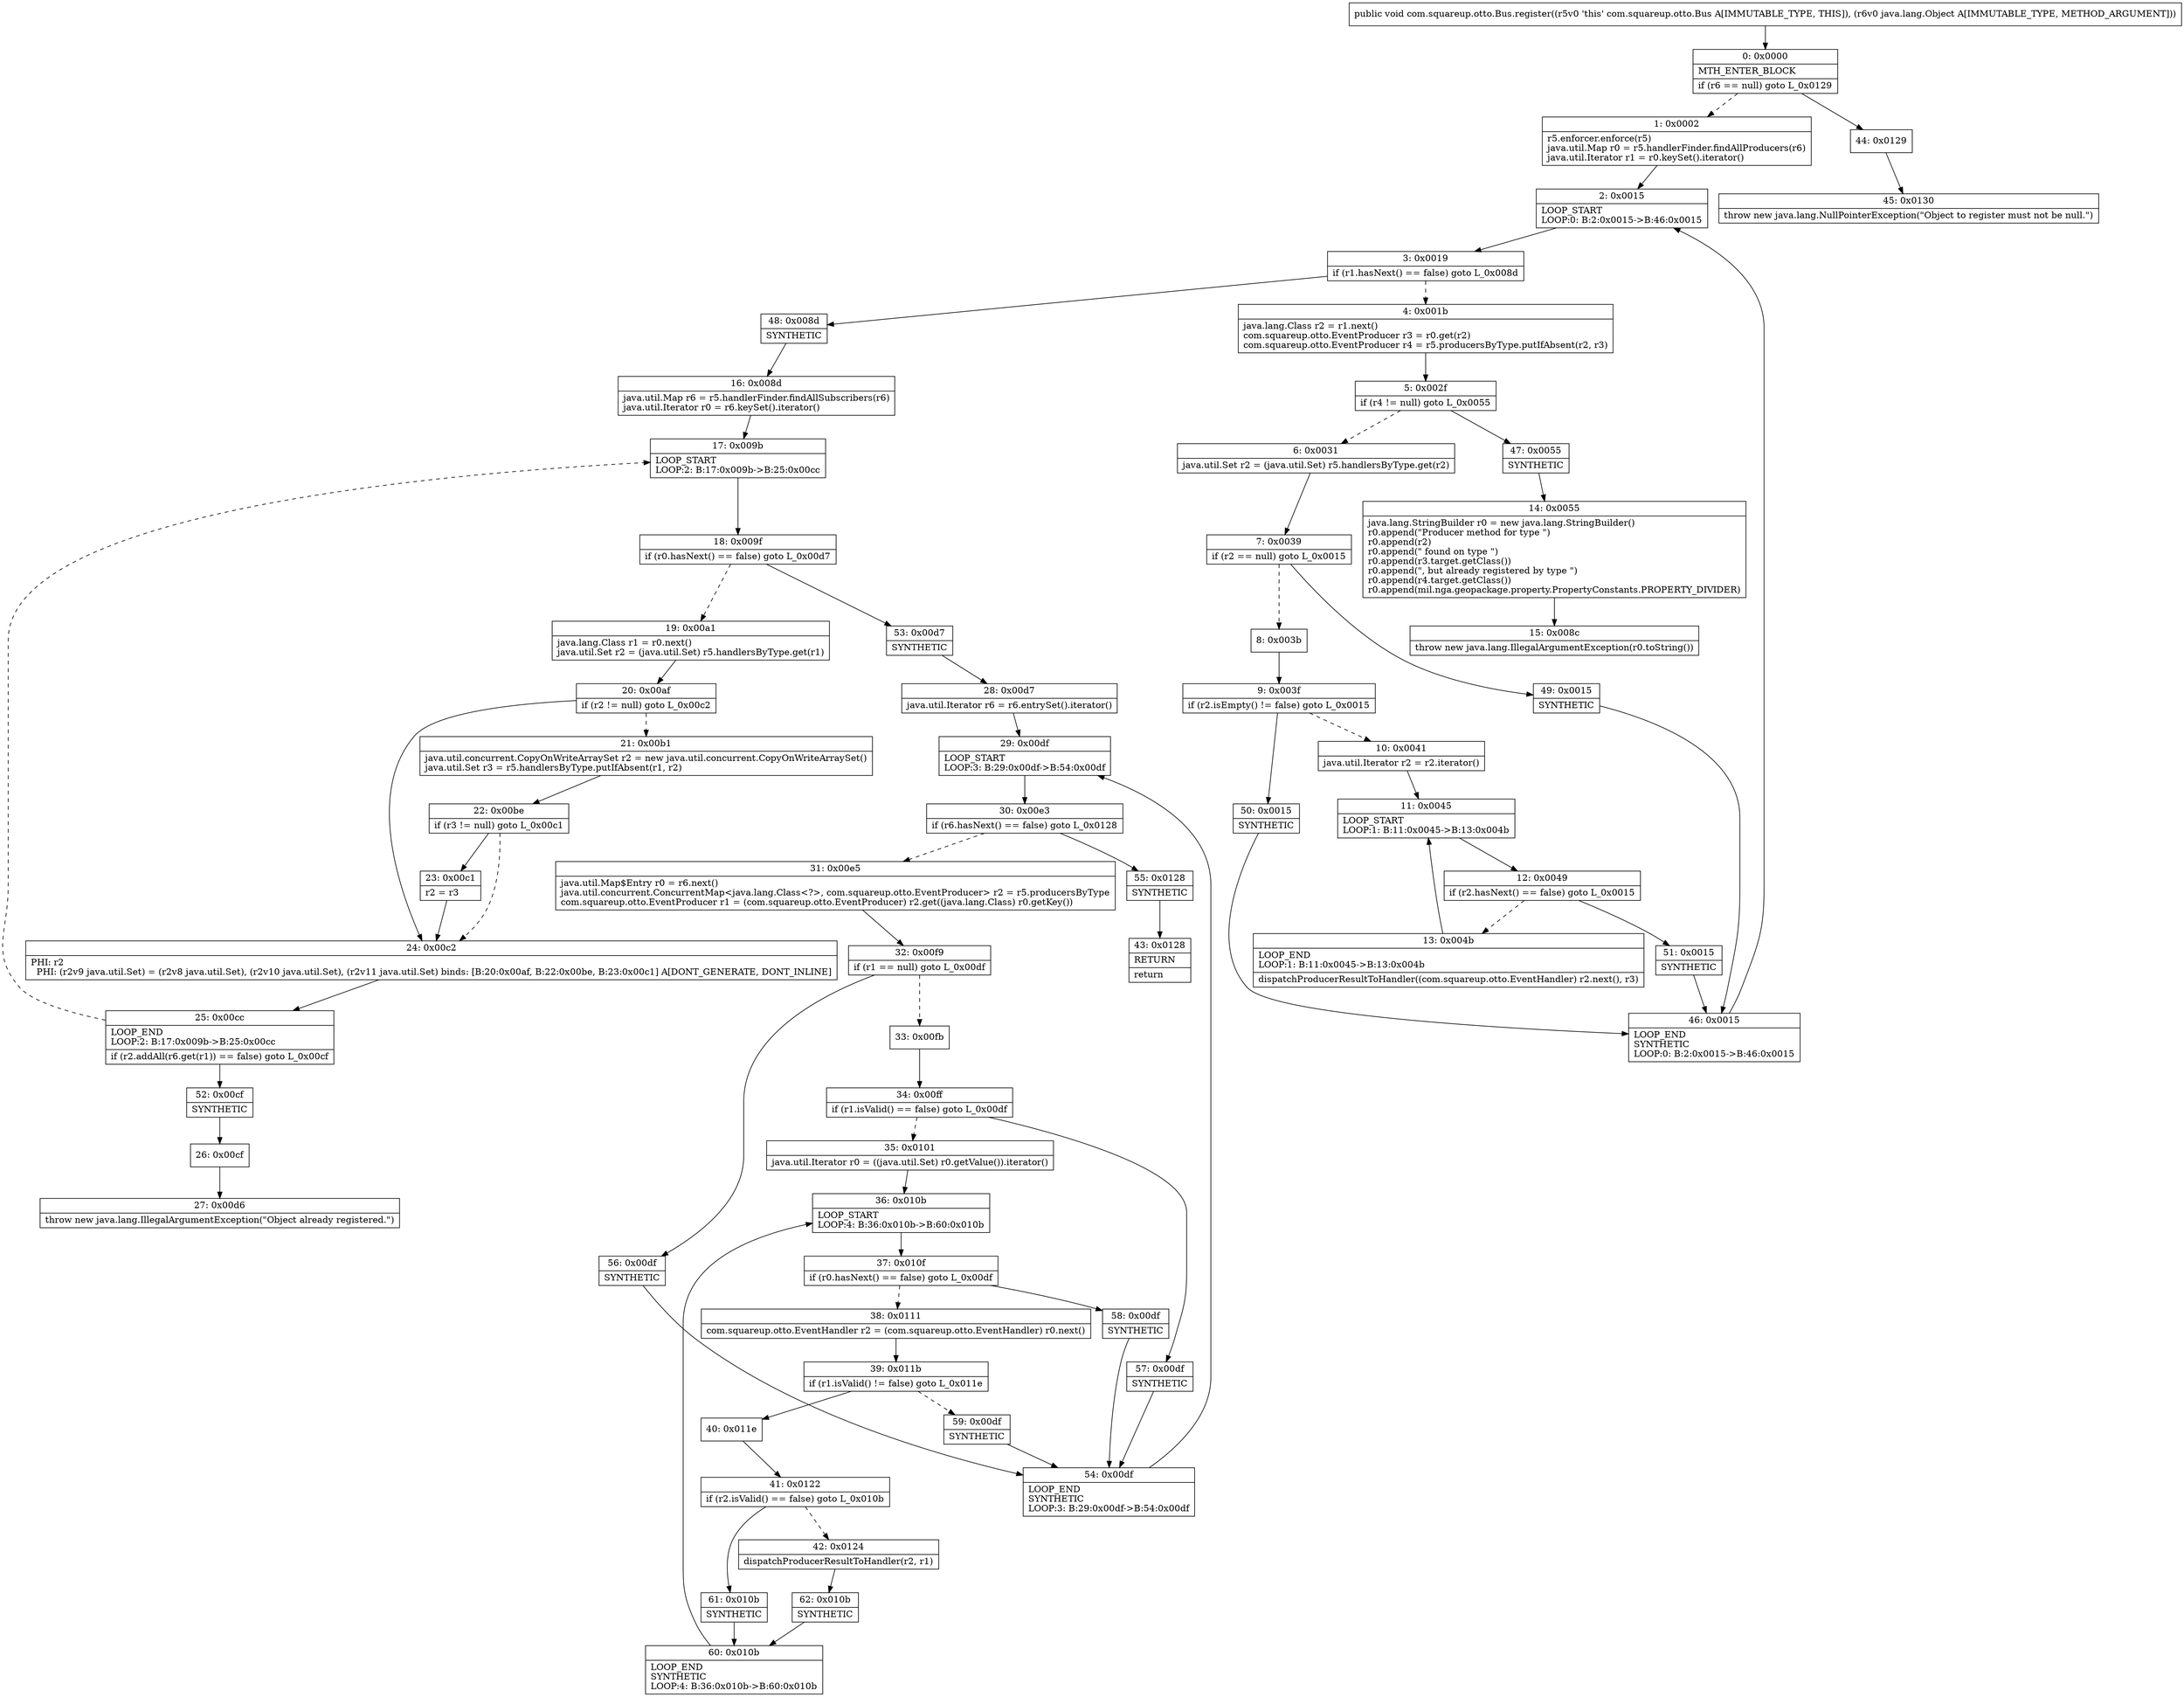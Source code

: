 digraph "CFG forcom.squareup.otto.Bus.register(Ljava\/lang\/Object;)V" {
Node_0 [shape=record,label="{0\:\ 0x0000|MTH_ENTER_BLOCK\l|if (r6 == null) goto L_0x0129\l}"];
Node_1 [shape=record,label="{1\:\ 0x0002|r5.enforcer.enforce(r5)\ljava.util.Map r0 = r5.handlerFinder.findAllProducers(r6)\ljava.util.Iterator r1 = r0.keySet().iterator()\l}"];
Node_2 [shape=record,label="{2\:\ 0x0015|LOOP_START\lLOOP:0: B:2:0x0015\-\>B:46:0x0015\l}"];
Node_3 [shape=record,label="{3\:\ 0x0019|if (r1.hasNext() == false) goto L_0x008d\l}"];
Node_4 [shape=record,label="{4\:\ 0x001b|java.lang.Class r2 = r1.next()\lcom.squareup.otto.EventProducer r3 = r0.get(r2)\lcom.squareup.otto.EventProducer r4 = r5.producersByType.putIfAbsent(r2, r3)\l}"];
Node_5 [shape=record,label="{5\:\ 0x002f|if (r4 != null) goto L_0x0055\l}"];
Node_6 [shape=record,label="{6\:\ 0x0031|java.util.Set r2 = (java.util.Set) r5.handlersByType.get(r2)\l}"];
Node_7 [shape=record,label="{7\:\ 0x0039|if (r2 == null) goto L_0x0015\l}"];
Node_8 [shape=record,label="{8\:\ 0x003b}"];
Node_9 [shape=record,label="{9\:\ 0x003f|if (r2.isEmpty() != false) goto L_0x0015\l}"];
Node_10 [shape=record,label="{10\:\ 0x0041|java.util.Iterator r2 = r2.iterator()\l}"];
Node_11 [shape=record,label="{11\:\ 0x0045|LOOP_START\lLOOP:1: B:11:0x0045\-\>B:13:0x004b\l}"];
Node_12 [shape=record,label="{12\:\ 0x0049|if (r2.hasNext() == false) goto L_0x0015\l}"];
Node_13 [shape=record,label="{13\:\ 0x004b|LOOP_END\lLOOP:1: B:11:0x0045\-\>B:13:0x004b\l|dispatchProducerResultToHandler((com.squareup.otto.EventHandler) r2.next(), r3)\l}"];
Node_14 [shape=record,label="{14\:\ 0x0055|java.lang.StringBuilder r0 = new java.lang.StringBuilder()\lr0.append(\"Producer method for type \")\lr0.append(r2)\lr0.append(\" found on type \")\lr0.append(r3.target.getClass())\lr0.append(\", but already registered by type \")\lr0.append(r4.target.getClass())\lr0.append(mil.nga.geopackage.property.PropertyConstants.PROPERTY_DIVIDER)\l}"];
Node_15 [shape=record,label="{15\:\ 0x008c|throw new java.lang.IllegalArgumentException(r0.toString())\l}"];
Node_16 [shape=record,label="{16\:\ 0x008d|java.util.Map r6 = r5.handlerFinder.findAllSubscribers(r6)\ljava.util.Iterator r0 = r6.keySet().iterator()\l}"];
Node_17 [shape=record,label="{17\:\ 0x009b|LOOP_START\lLOOP:2: B:17:0x009b\-\>B:25:0x00cc\l}"];
Node_18 [shape=record,label="{18\:\ 0x009f|if (r0.hasNext() == false) goto L_0x00d7\l}"];
Node_19 [shape=record,label="{19\:\ 0x00a1|java.lang.Class r1 = r0.next()\ljava.util.Set r2 = (java.util.Set) r5.handlersByType.get(r1)\l}"];
Node_20 [shape=record,label="{20\:\ 0x00af|if (r2 != null) goto L_0x00c2\l}"];
Node_21 [shape=record,label="{21\:\ 0x00b1|java.util.concurrent.CopyOnWriteArraySet r2 = new java.util.concurrent.CopyOnWriteArraySet()\ljava.util.Set r3 = r5.handlersByType.putIfAbsent(r1, r2)\l}"];
Node_22 [shape=record,label="{22\:\ 0x00be|if (r3 != null) goto L_0x00c1\l}"];
Node_23 [shape=record,label="{23\:\ 0x00c1|r2 = r3\l}"];
Node_24 [shape=record,label="{24\:\ 0x00c2|PHI: r2 \l  PHI: (r2v9 java.util.Set) = (r2v8 java.util.Set), (r2v10 java.util.Set), (r2v11 java.util.Set) binds: [B:20:0x00af, B:22:0x00be, B:23:0x00c1] A[DONT_GENERATE, DONT_INLINE]\l}"];
Node_25 [shape=record,label="{25\:\ 0x00cc|LOOP_END\lLOOP:2: B:17:0x009b\-\>B:25:0x00cc\l|if (r2.addAll(r6.get(r1)) == false) goto L_0x00cf\l}"];
Node_26 [shape=record,label="{26\:\ 0x00cf}"];
Node_27 [shape=record,label="{27\:\ 0x00d6|throw new java.lang.IllegalArgumentException(\"Object already registered.\")\l}"];
Node_28 [shape=record,label="{28\:\ 0x00d7|java.util.Iterator r6 = r6.entrySet().iterator()\l}"];
Node_29 [shape=record,label="{29\:\ 0x00df|LOOP_START\lLOOP:3: B:29:0x00df\-\>B:54:0x00df\l}"];
Node_30 [shape=record,label="{30\:\ 0x00e3|if (r6.hasNext() == false) goto L_0x0128\l}"];
Node_31 [shape=record,label="{31\:\ 0x00e5|java.util.Map$Entry r0 = r6.next()\ljava.util.concurrent.ConcurrentMap\<java.lang.Class\<?\>, com.squareup.otto.EventProducer\> r2 = r5.producersByType\lcom.squareup.otto.EventProducer r1 = (com.squareup.otto.EventProducer) r2.get((java.lang.Class) r0.getKey())\l}"];
Node_32 [shape=record,label="{32\:\ 0x00f9|if (r1 == null) goto L_0x00df\l}"];
Node_33 [shape=record,label="{33\:\ 0x00fb}"];
Node_34 [shape=record,label="{34\:\ 0x00ff|if (r1.isValid() == false) goto L_0x00df\l}"];
Node_35 [shape=record,label="{35\:\ 0x0101|java.util.Iterator r0 = ((java.util.Set) r0.getValue()).iterator()\l}"];
Node_36 [shape=record,label="{36\:\ 0x010b|LOOP_START\lLOOP:4: B:36:0x010b\-\>B:60:0x010b\l}"];
Node_37 [shape=record,label="{37\:\ 0x010f|if (r0.hasNext() == false) goto L_0x00df\l}"];
Node_38 [shape=record,label="{38\:\ 0x0111|com.squareup.otto.EventHandler r2 = (com.squareup.otto.EventHandler) r0.next()\l}"];
Node_39 [shape=record,label="{39\:\ 0x011b|if (r1.isValid() != false) goto L_0x011e\l}"];
Node_40 [shape=record,label="{40\:\ 0x011e}"];
Node_41 [shape=record,label="{41\:\ 0x0122|if (r2.isValid() == false) goto L_0x010b\l}"];
Node_42 [shape=record,label="{42\:\ 0x0124|dispatchProducerResultToHandler(r2, r1)\l}"];
Node_43 [shape=record,label="{43\:\ 0x0128|RETURN\l|return\l}"];
Node_44 [shape=record,label="{44\:\ 0x0129}"];
Node_45 [shape=record,label="{45\:\ 0x0130|throw new java.lang.NullPointerException(\"Object to register must not be null.\")\l}"];
Node_46 [shape=record,label="{46\:\ 0x0015|LOOP_END\lSYNTHETIC\lLOOP:0: B:2:0x0015\-\>B:46:0x0015\l}"];
Node_47 [shape=record,label="{47\:\ 0x0055|SYNTHETIC\l}"];
Node_48 [shape=record,label="{48\:\ 0x008d|SYNTHETIC\l}"];
Node_49 [shape=record,label="{49\:\ 0x0015|SYNTHETIC\l}"];
Node_50 [shape=record,label="{50\:\ 0x0015|SYNTHETIC\l}"];
Node_51 [shape=record,label="{51\:\ 0x0015|SYNTHETIC\l}"];
Node_52 [shape=record,label="{52\:\ 0x00cf|SYNTHETIC\l}"];
Node_53 [shape=record,label="{53\:\ 0x00d7|SYNTHETIC\l}"];
Node_54 [shape=record,label="{54\:\ 0x00df|LOOP_END\lSYNTHETIC\lLOOP:3: B:29:0x00df\-\>B:54:0x00df\l}"];
Node_55 [shape=record,label="{55\:\ 0x0128|SYNTHETIC\l}"];
Node_56 [shape=record,label="{56\:\ 0x00df|SYNTHETIC\l}"];
Node_57 [shape=record,label="{57\:\ 0x00df|SYNTHETIC\l}"];
Node_58 [shape=record,label="{58\:\ 0x00df|SYNTHETIC\l}"];
Node_59 [shape=record,label="{59\:\ 0x00df|SYNTHETIC\l}"];
Node_60 [shape=record,label="{60\:\ 0x010b|LOOP_END\lSYNTHETIC\lLOOP:4: B:36:0x010b\-\>B:60:0x010b\l}"];
Node_61 [shape=record,label="{61\:\ 0x010b|SYNTHETIC\l}"];
Node_62 [shape=record,label="{62\:\ 0x010b|SYNTHETIC\l}"];
MethodNode[shape=record,label="{public void com.squareup.otto.Bus.register((r5v0 'this' com.squareup.otto.Bus A[IMMUTABLE_TYPE, THIS]), (r6v0 java.lang.Object A[IMMUTABLE_TYPE, METHOD_ARGUMENT])) }"];
MethodNode -> Node_0;
Node_0 -> Node_1[style=dashed];
Node_0 -> Node_44;
Node_1 -> Node_2;
Node_2 -> Node_3;
Node_3 -> Node_4[style=dashed];
Node_3 -> Node_48;
Node_4 -> Node_5;
Node_5 -> Node_6[style=dashed];
Node_5 -> Node_47;
Node_6 -> Node_7;
Node_7 -> Node_8[style=dashed];
Node_7 -> Node_49;
Node_8 -> Node_9;
Node_9 -> Node_10[style=dashed];
Node_9 -> Node_50;
Node_10 -> Node_11;
Node_11 -> Node_12;
Node_12 -> Node_13[style=dashed];
Node_12 -> Node_51;
Node_13 -> Node_11;
Node_14 -> Node_15;
Node_16 -> Node_17;
Node_17 -> Node_18;
Node_18 -> Node_19[style=dashed];
Node_18 -> Node_53;
Node_19 -> Node_20;
Node_20 -> Node_21[style=dashed];
Node_20 -> Node_24;
Node_21 -> Node_22;
Node_22 -> Node_23;
Node_22 -> Node_24[style=dashed];
Node_23 -> Node_24;
Node_24 -> Node_25;
Node_25 -> Node_17[style=dashed];
Node_25 -> Node_52;
Node_26 -> Node_27;
Node_28 -> Node_29;
Node_29 -> Node_30;
Node_30 -> Node_31[style=dashed];
Node_30 -> Node_55;
Node_31 -> Node_32;
Node_32 -> Node_33[style=dashed];
Node_32 -> Node_56;
Node_33 -> Node_34;
Node_34 -> Node_35[style=dashed];
Node_34 -> Node_57;
Node_35 -> Node_36;
Node_36 -> Node_37;
Node_37 -> Node_38[style=dashed];
Node_37 -> Node_58;
Node_38 -> Node_39;
Node_39 -> Node_40;
Node_39 -> Node_59[style=dashed];
Node_40 -> Node_41;
Node_41 -> Node_42[style=dashed];
Node_41 -> Node_61;
Node_42 -> Node_62;
Node_44 -> Node_45;
Node_46 -> Node_2;
Node_47 -> Node_14;
Node_48 -> Node_16;
Node_49 -> Node_46;
Node_50 -> Node_46;
Node_51 -> Node_46;
Node_52 -> Node_26;
Node_53 -> Node_28;
Node_54 -> Node_29;
Node_55 -> Node_43;
Node_56 -> Node_54;
Node_57 -> Node_54;
Node_58 -> Node_54;
Node_59 -> Node_54;
Node_60 -> Node_36;
Node_61 -> Node_60;
Node_62 -> Node_60;
}

